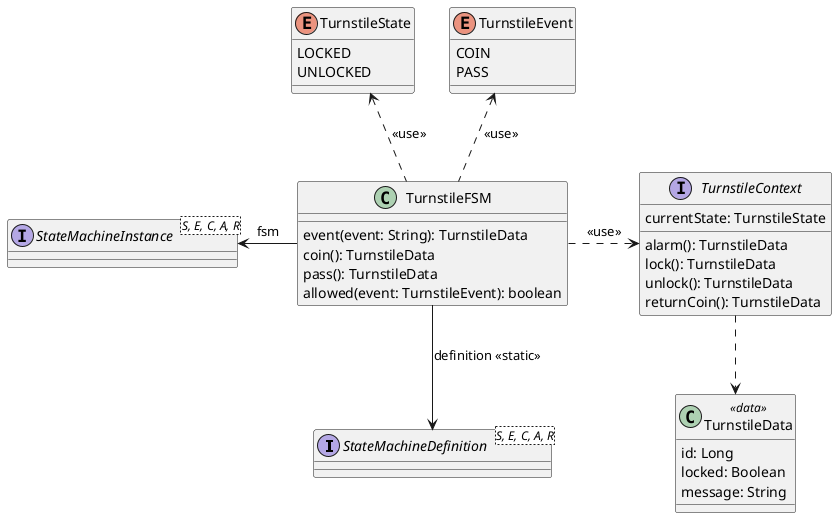 @startuml

interface StateMachineDefinition<S, E, C, A, R> {
}

interface StateMachineInstance<S, E, C, A, R> {
}

enum TurnstileEvent {
    COIN
    PASS
}

enum TurnstileState {
    LOCKED
    UNLOCKED
}
class TurnstileData <<data>> {
    id: Long
    locked: Boolean
    message: String
}

interface TurnstileContext {
    currentState: TurnstileState
    alarm(): TurnstileData
    lock(): TurnstileData
    unlock(): TurnstileData
    returnCoin(): TurnstileData
}

TurnstileContext ..> TurnstileData

class TurnstileFSM {
    event(event: String): TurnstileData
    coin(): TurnstileData
    pass(): TurnstileData
    allowed(event: TurnstileEvent): boolean
}

TurnstileFSM .up.> TurnstileEvent: <<use>>
TurnstileFSM .up.> TurnstileState: <<use>>
TurnstileFSM .right.> TurnstileContext:<<use>>
TurnstileFSM --> StateMachineDefinition: definition <<static>>
TurnstileFSM -left-> StateMachineInstance: fsm
@enduml
